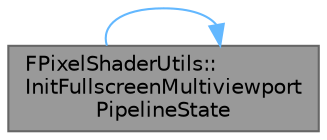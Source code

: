 digraph "FPixelShaderUtils::InitFullscreenMultiviewportPipelineState"
{
 // INTERACTIVE_SVG=YES
 // LATEX_PDF_SIZE
  bgcolor="transparent";
  edge [fontname=Helvetica,fontsize=10,labelfontname=Helvetica,labelfontsize=10];
  node [fontname=Helvetica,fontsize=10,shape=box,height=0.2,width=0.4];
  rankdir="LR";
  Node1 [id="Node000001",label="FPixelShaderUtils::\lInitFullscreenMultiviewport\lPipelineState",height=0.2,width=0.4,color="gray40", fillcolor="grey60", style="filled", fontcolor="black",tooltip="Initialize a pipeline state object initializer with almost all the basics required to do a full multi..."];
  Node1 -> Node1 [id="edge1_Node000001_Node000001",color="steelblue1",style="solid",tooltip=" "];
}
